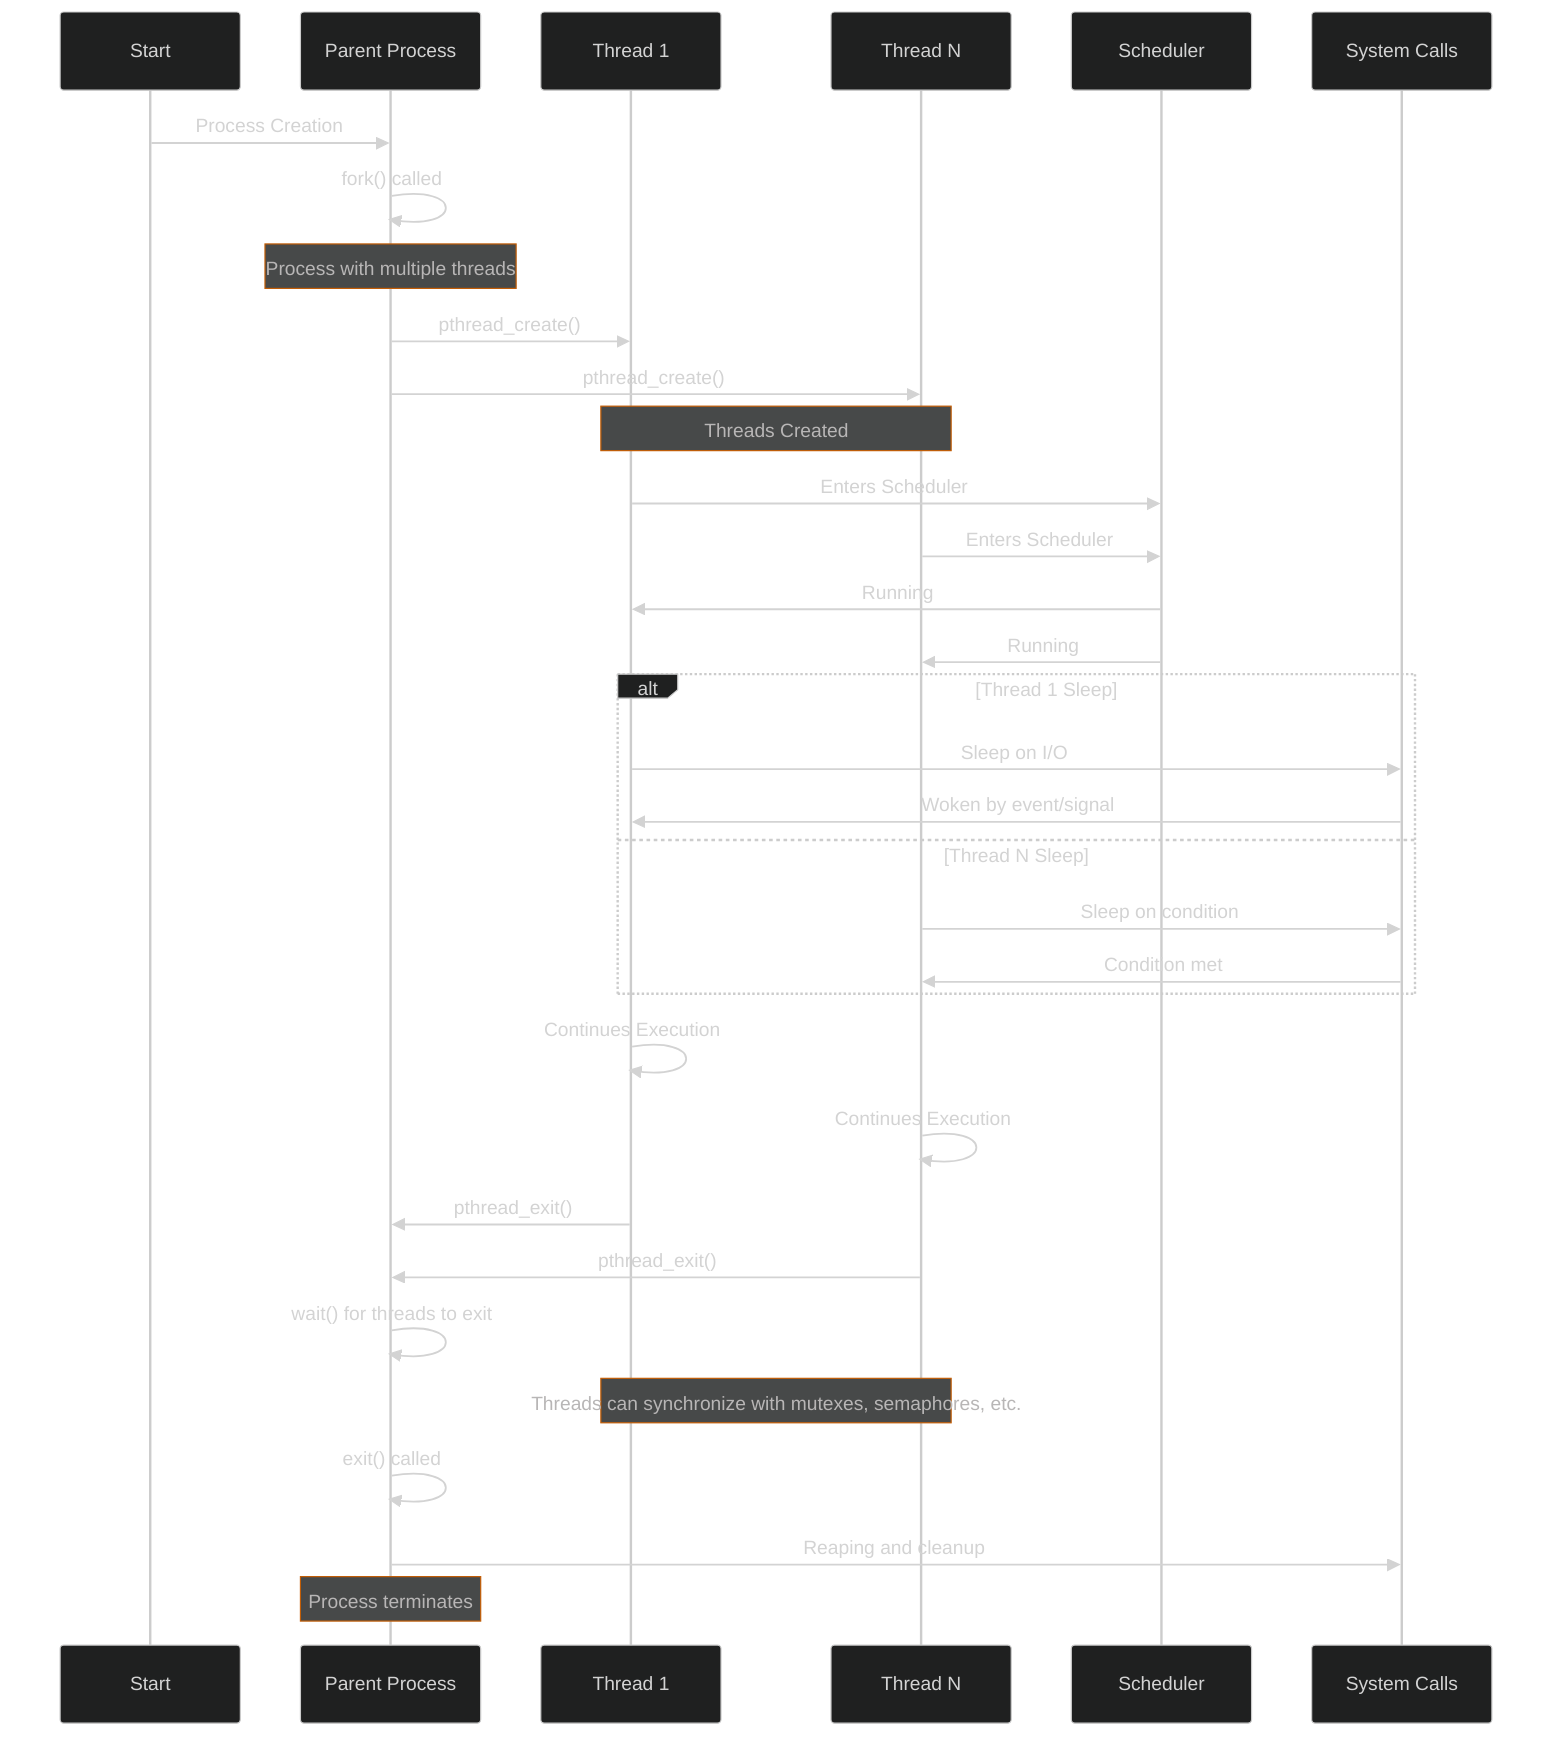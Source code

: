 %%{init: {'theme':'dark', 'themeVariables': { 
    'primaryColor': '#E95420', 
    'primaryBorderColor': '#C4441C', 
    'primaryTextColor': '#fff',
    'secondaryColor': '#F58220', 
    'secondaryBorderColor': '#C25D06',
    'lineColor': '#CCCCCC', 
    'textColor': '#CCCCCC',
    'background': '#282a36'
}}}%%

sequenceDiagram
    participant S as Start
    participant P as Parent Process
    participant T1 as Thread 1
    participant Tn as Thread N
    participant SCH as Scheduler
    participant SYS as System Calls

    S->>P: Process Creation
    P->>P: fork() called
    Note over P: Process with multiple threads
    P->>T1: pthread_create()
    P->>Tn: pthread_create()
    Note over T1,Tn: Threads Created
    T1->>SCH: Enters Scheduler
    Tn->>SCH: Enters Scheduler
    SCH->>T1: Running
    SCH->>Tn: Running
    alt Thread 1 Sleep
        T1->>SYS: Sleep on I/O
        SYS->>T1: Woken by event/signal
    else Thread N Sleep
        Tn->>SYS: Sleep on condition
        SYS->>Tn: Condition met
    end
    T1->>T1: Continues Execution
    Tn->>Tn: Continues Execution
    T1->>P: pthread_exit()
    Tn->>P: pthread_exit()
    P->>P: wait() for threads to exit
    Note over T1,Tn: Threads can synchronize with mutexes, semaphores, etc.
    P->>P: exit() called
    P->>SYS: Reaping and cleanup
    Note over P: Process terminates